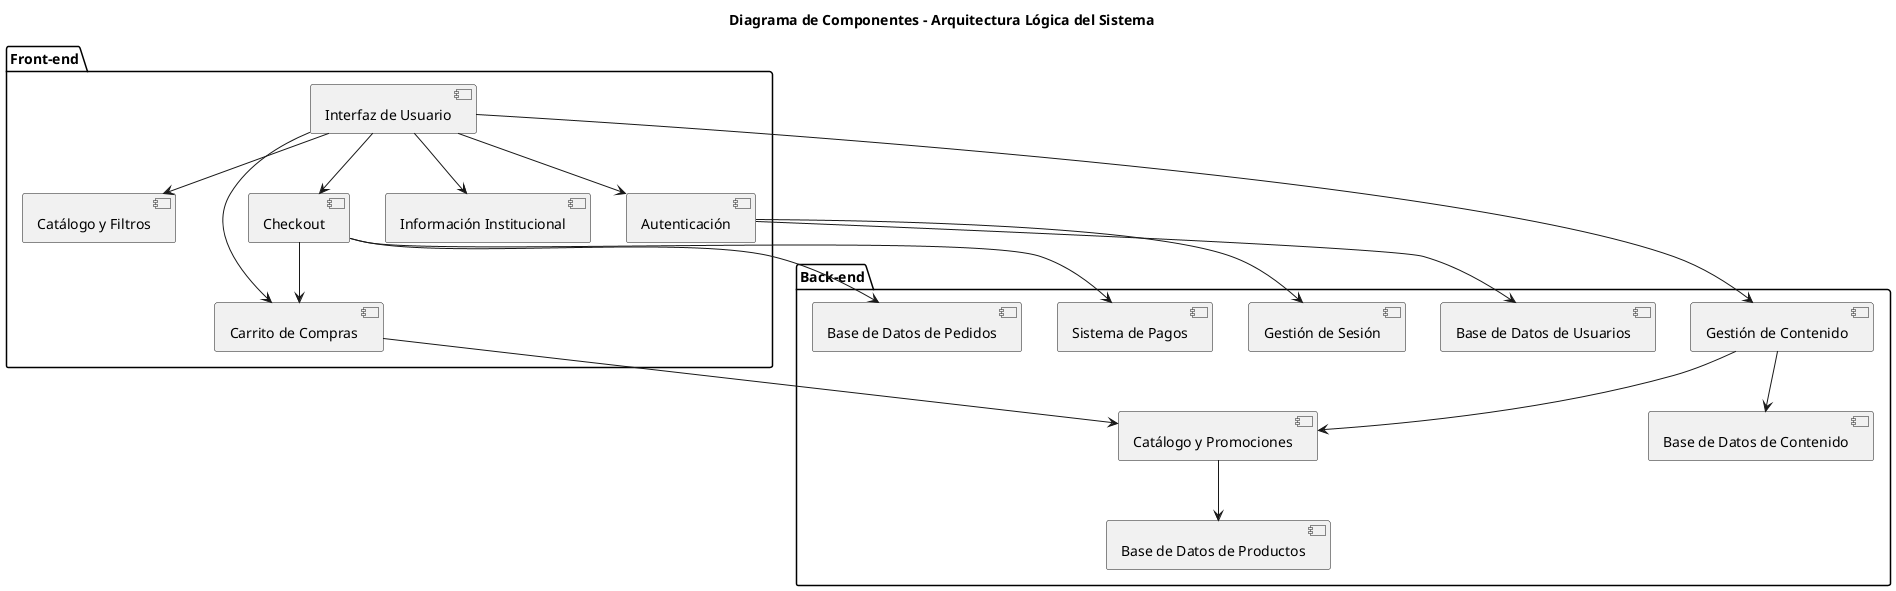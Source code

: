 @startuml
title Diagrama de Componentes - Arquitectura Lógica del Sistema

package "Front-end" {
  [Interfaz de Usuario] --> [Catálogo y Filtros]
  [Interfaz de Usuario] --> [Carrito de Compras]
  [Interfaz de Usuario] --> [Checkout]
  [Interfaz de Usuario] --> [Información Institucional]
  [Interfaz de Usuario] --> [Autenticación]
}

package "Back-end" {
  [Autenticación] --> [Base de Datos de Usuarios]
  [Gestión de Contenido] --> [Base de Datos de Contenido]
  [Catálogo y Promociones] --> [Base de Datos de Productos]
  [Carrito de Compras] --> [Catálogo y Promociones]
  [Checkout] --> [Carrito de Compras]
  [Checkout] --> [Sistema de Pagos]
  [Checkout] --> [Base de Datos de Pedidos]
  [Autenticación] --> [Gestión de Sesión]
}

[Interfaz de Usuario] --> [Gestión de Contenido]
[Gestión de Contenido] --> [Catálogo y Promociones]

@enduml
